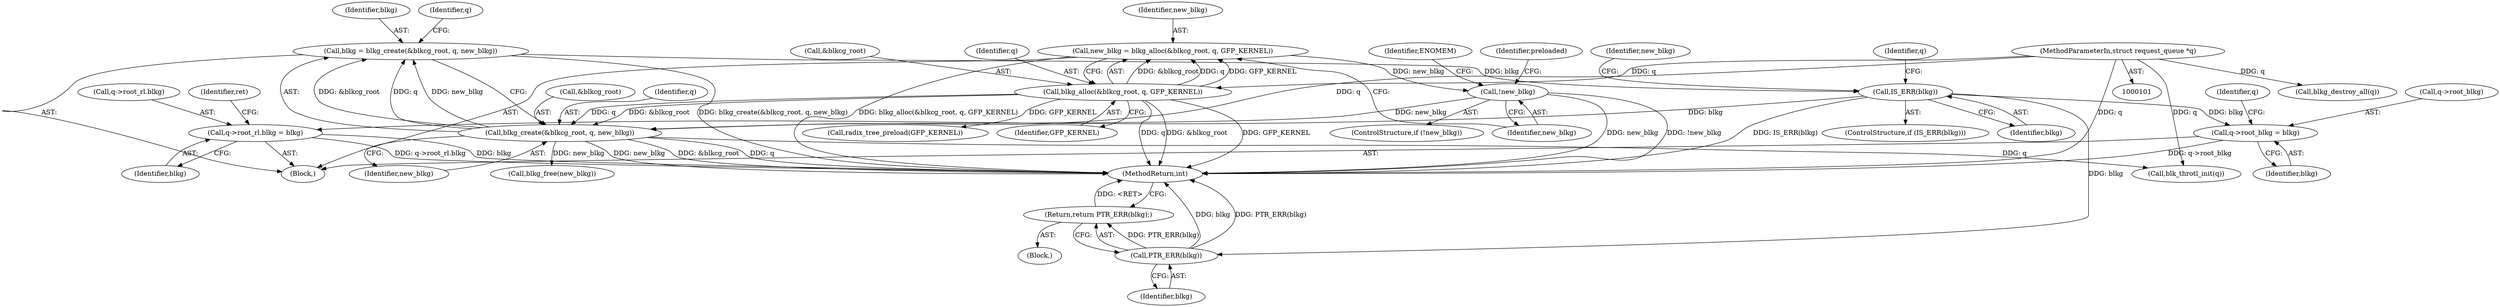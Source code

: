digraph "1_linux_9b54d816e00425c3a517514e0d677bb3cec49258@API" {
"1000131" [label="(Call,blkg = blkg_create(&blkcg_root, q, new_blkg))"];
"1000133" [label="(Call,blkg_create(&blkcg_root, q, new_blkg))"];
"1000110" [label="(Call,blkg_alloc(&blkcg_root, q, GFP_KERNEL))"];
"1000102" [label="(MethodParameterIn,struct request_queue *q)"];
"1000116" [label="(Call,!new_blkg)"];
"1000108" [label="(Call,new_blkg = blkg_alloc(&blkcg_root, q, GFP_KERNEL))"];
"1000147" [label="(Call,IS_ERR(blkg))"];
"1000153" [label="(Call,PTR_ERR(blkg))"];
"1000152" [label="(Return,return PTR_ERR(blkg);)"];
"1000155" [label="(Call,q->root_blkg = blkg)"];
"1000160" [label="(Call,q->root_rl.blkg = blkg)"];
"1000133" [label="(Call,blkg_create(&blkcg_root, q, new_blkg))"];
"1000116" [label="(Call,!new_blkg)"];
"1000161" [label="(Call,q->root_rl.blkg)"];
"1000124" [label="(Call,radix_tree_preload(GFP_KERNEL))"];
"1000156" [label="(Call,q->root_blkg)"];
"1000114" [label="(Identifier,GFP_KERNEL)"];
"1000137" [label="(Identifier,new_blkg)"];
"1000168" [label="(Identifier,ret)"];
"1000150" [label="(Call,blkg_free(new_blkg))"];
"1000134" [label="(Call,&blkcg_root)"];
"1000186" [label="(MethodReturn,int)"];
"1000155" [label="(Call,q->root_blkg = blkg)"];
"1000152" [label="(Return,return PTR_ERR(blkg);)"];
"1000115" [label="(ControlStructure,if (!new_blkg))"];
"1000166" [label="(Identifier,blkg)"];
"1000159" [label="(Identifier,blkg)"];
"1000140" [label="(Identifier,q)"];
"1000120" [label="(Identifier,ENOMEM)"];
"1000110" [label="(Call,blkg_alloc(&blkcg_root, q, GFP_KERNEL))"];
"1000157" [label="(Identifier,q)"];
"1000108" [label="(Call,new_blkg = blkg_alloc(&blkcg_root, q, GFP_KERNEL))"];
"1000178" [label="(Call,blkg_destroy_all(q))"];
"1000117" [label="(Identifier,new_blkg)"];
"1000103" [label="(Block,)"];
"1000146" [label="(ControlStructure,if (IS_ERR(blkg)))"];
"1000111" [label="(Call,&blkcg_root)"];
"1000148" [label="(Identifier,blkg)"];
"1000102" [label="(MethodParameterIn,struct request_queue *q)"];
"1000113" [label="(Identifier,q)"];
"1000153" [label="(Call,PTR_ERR(blkg))"];
"1000149" [label="(Block,)"];
"1000109" [label="(Identifier,new_blkg)"];
"1000132" [label="(Identifier,blkg)"];
"1000163" [label="(Identifier,q)"];
"1000154" [label="(Identifier,blkg)"];
"1000122" [label="(Identifier,preloaded)"];
"1000147" [label="(Call,IS_ERR(blkg))"];
"1000160" [label="(Call,q->root_rl.blkg = blkg)"];
"1000131" [label="(Call,blkg = blkg_create(&blkcg_root, q, new_blkg))"];
"1000151" [label="(Identifier,new_blkg)"];
"1000169" [label="(Call,blk_throtl_init(q))"];
"1000136" [label="(Identifier,q)"];
"1000131" -> "1000103"  [label="AST: "];
"1000131" -> "1000133"  [label="CFG: "];
"1000132" -> "1000131"  [label="AST: "];
"1000133" -> "1000131"  [label="AST: "];
"1000140" -> "1000131"  [label="CFG: "];
"1000131" -> "1000186"  [label="DDG: blkg_create(&blkcg_root, q, new_blkg)"];
"1000133" -> "1000131"  [label="DDG: &blkcg_root"];
"1000133" -> "1000131"  [label="DDG: q"];
"1000133" -> "1000131"  [label="DDG: new_blkg"];
"1000131" -> "1000147"  [label="DDG: blkg"];
"1000133" -> "1000137"  [label="CFG: "];
"1000134" -> "1000133"  [label="AST: "];
"1000136" -> "1000133"  [label="AST: "];
"1000137" -> "1000133"  [label="AST: "];
"1000133" -> "1000186"  [label="DDG: &blkcg_root"];
"1000133" -> "1000186"  [label="DDG: q"];
"1000133" -> "1000186"  [label="DDG: new_blkg"];
"1000110" -> "1000133"  [label="DDG: &blkcg_root"];
"1000110" -> "1000133"  [label="DDG: q"];
"1000102" -> "1000133"  [label="DDG: q"];
"1000116" -> "1000133"  [label="DDG: new_blkg"];
"1000133" -> "1000150"  [label="DDG: new_blkg"];
"1000133" -> "1000169"  [label="DDG: q"];
"1000110" -> "1000108"  [label="AST: "];
"1000110" -> "1000114"  [label="CFG: "];
"1000111" -> "1000110"  [label="AST: "];
"1000113" -> "1000110"  [label="AST: "];
"1000114" -> "1000110"  [label="AST: "];
"1000108" -> "1000110"  [label="CFG: "];
"1000110" -> "1000186"  [label="DDG: GFP_KERNEL"];
"1000110" -> "1000186"  [label="DDG: q"];
"1000110" -> "1000186"  [label="DDG: &blkcg_root"];
"1000110" -> "1000108"  [label="DDG: &blkcg_root"];
"1000110" -> "1000108"  [label="DDG: q"];
"1000110" -> "1000108"  [label="DDG: GFP_KERNEL"];
"1000102" -> "1000110"  [label="DDG: q"];
"1000110" -> "1000124"  [label="DDG: GFP_KERNEL"];
"1000102" -> "1000101"  [label="AST: "];
"1000102" -> "1000186"  [label="DDG: q"];
"1000102" -> "1000169"  [label="DDG: q"];
"1000102" -> "1000178"  [label="DDG: q"];
"1000116" -> "1000115"  [label="AST: "];
"1000116" -> "1000117"  [label="CFG: "];
"1000117" -> "1000116"  [label="AST: "];
"1000120" -> "1000116"  [label="CFG: "];
"1000122" -> "1000116"  [label="CFG: "];
"1000116" -> "1000186"  [label="DDG: new_blkg"];
"1000116" -> "1000186"  [label="DDG: !new_blkg"];
"1000108" -> "1000116"  [label="DDG: new_blkg"];
"1000108" -> "1000103"  [label="AST: "];
"1000109" -> "1000108"  [label="AST: "];
"1000117" -> "1000108"  [label="CFG: "];
"1000108" -> "1000186"  [label="DDG: blkg_alloc(&blkcg_root, q, GFP_KERNEL)"];
"1000147" -> "1000146"  [label="AST: "];
"1000147" -> "1000148"  [label="CFG: "];
"1000148" -> "1000147"  [label="AST: "];
"1000151" -> "1000147"  [label="CFG: "];
"1000157" -> "1000147"  [label="CFG: "];
"1000147" -> "1000186"  [label="DDG: IS_ERR(blkg)"];
"1000147" -> "1000153"  [label="DDG: blkg"];
"1000147" -> "1000155"  [label="DDG: blkg"];
"1000147" -> "1000160"  [label="DDG: blkg"];
"1000153" -> "1000152"  [label="AST: "];
"1000153" -> "1000154"  [label="CFG: "];
"1000154" -> "1000153"  [label="AST: "];
"1000152" -> "1000153"  [label="CFG: "];
"1000153" -> "1000186"  [label="DDG: blkg"];
"1000153" -> "1000186"  [label="DDG: PTR_ERR(blkg)"];
"1000153" -> "1000152"  [label="DDG: PTR_ERR(blkg)"];
"1000152" -> "1000149"  [label="AST: "];
"1000186" -> "1000152"  [label="CFG: "];
"1000152" -> "1000186"  [label="DDG: <RET>"];
"1000155" -> "1000103"  [label="AST: "];
"1000155" -> "1000159"  [label="CFG: "];
"1000156" -> "1000155"  [label="AST: "];
"1000159" -> "1000155"  [label="AST: "];
"1000163" -> "1000155"  [label="CFG: "];
"1000155" -> "1000186"  [label="DDG: q->root_blkg"];
"1000160" -> "1000103"  [label="AST: "];
"1000160" -> "1000166"  [label="CFG: "];
"1000161" -> "1000160"  [label="AST: "];
"1000166" -> "1000160"  [label="AST: "];
"1000168" -> "1000160"  [label="CFG: "];
"1000160" -> "1000186"  [label="DDG: blkg"];
"1000160" -> "1000186"  [label="DDG: q->root_rl.blkg"];
}
